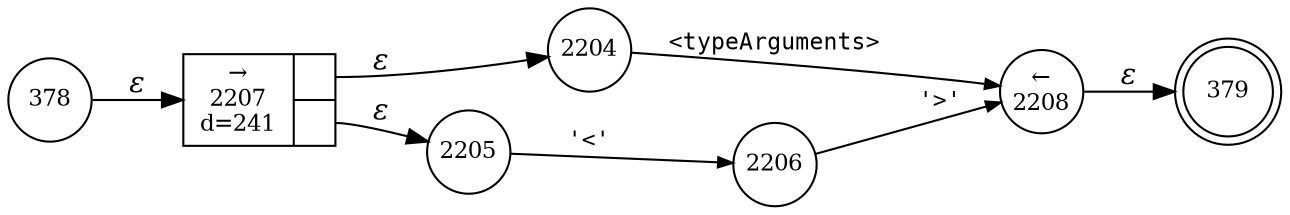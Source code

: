 digraph ATN {
rankdir=LR;
s379[fontsize=11, label="379", shape=doublecircle, fixedsize=true, width=.6];
s2208[fontsize=11,label="&larr;\n2208", shape=circle, fixedsize=true, width=.55, peripheries=1];
s378[fontsize=11,label="378", shape=circle, fixedsize=true, width=.55, peripheries=1];
s2204[fontsize=11,label="2204", shape=circle, fixedsize=true, width=.55, peripheries=1];
s2205[fontsize=11,label="2205", shape=circle, fixedsize=true, width=.55, peripheries=1];
s2206[fontsize=11,label="2206", shape=circle, fixedsize=true, width=.55, peripheries=1];
s2207[fontsize=11,label="{&rarr;\n2207\nd=241|{<p0>|<p1>}}", shape=record, fixedsize=false, peripheries=1];
s378 -> s2207 [fontname="Times-Italic", label="&epsilon;"];
s2207:p0 -> s2204 [fontname="Times-Italic", label="&epsilon;"];
s2207:p1 -> s2205 [fontname="Times-Italic", label="&epsilon;"];
s2204 -> s2208 [fontsize=11, fontname="Courier", arrowsize=.7, label = "<typeArguments>", arrowhead = normal];
s2205 -> s2206 [fontsize=11, fontname="Courier", arrowsize=.7, label = "'<'", arrowhead = normal];
s2208 -> s379 [fontname="Times-Italic", label="&epsilon;"];
s2206 -> s2208 [fontsize=11, fontname="Courier", arrowsize=.7, label = "'>'", arrowhead = normal];
}
